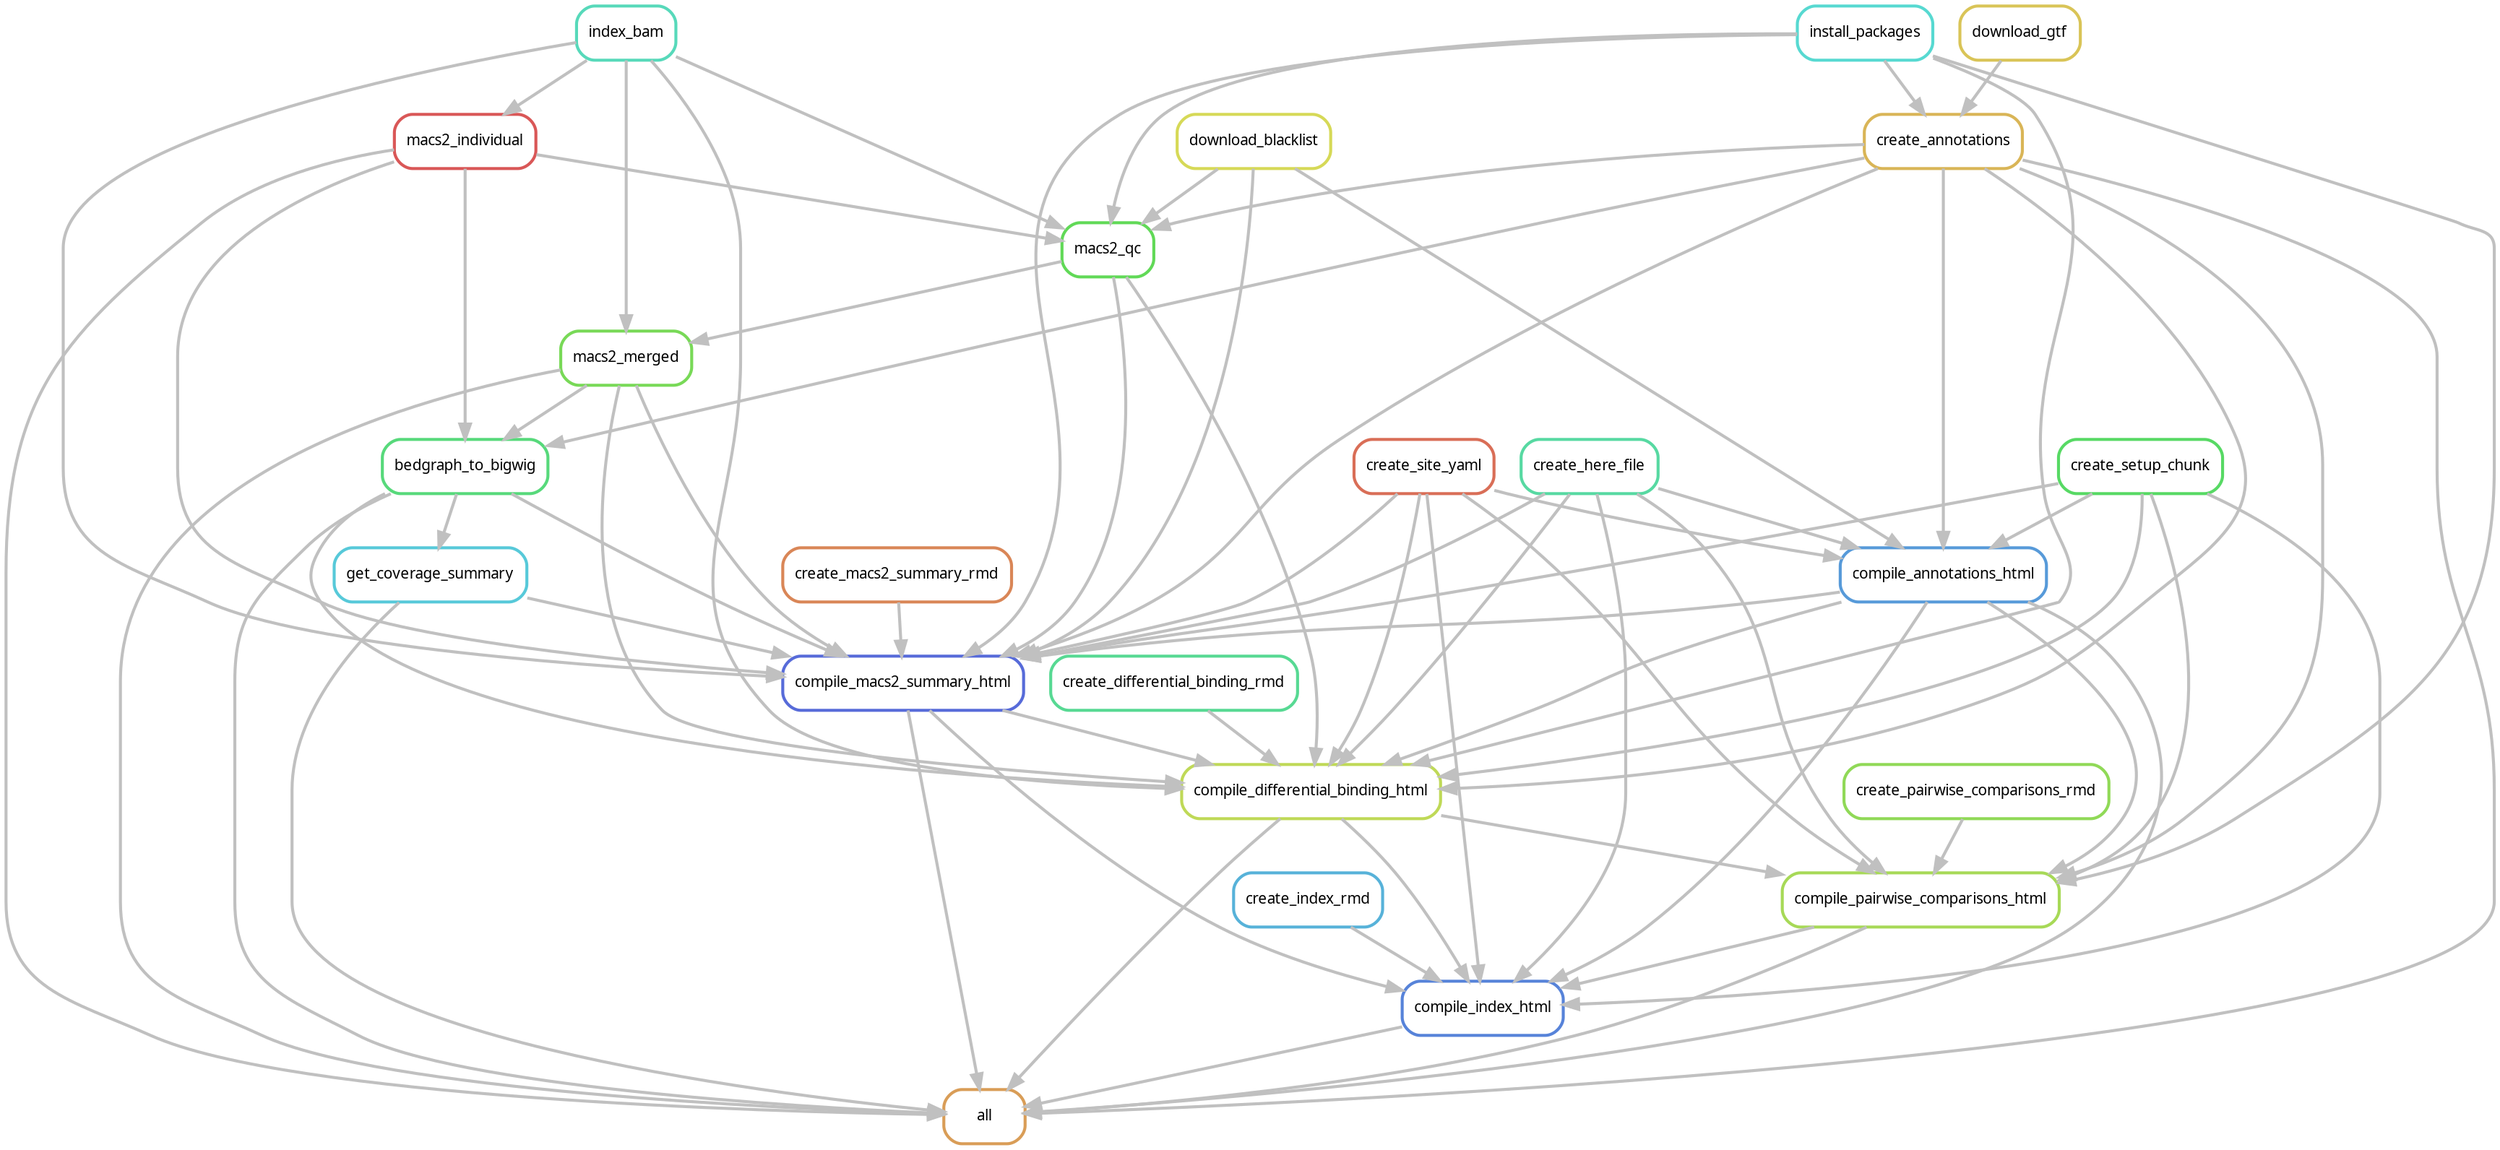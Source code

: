 digraph snakemake_dag {
    graph[bgcolor=white, margin=0];
    node[shape=box, style=rounded, fontname=sans,                 fontsize=10, penwidth=2];
    edge[penwidth=2, color=grey];
	0[label = "all", color = "0.09 0.6 0.85", style="rounded"];
	1[label = "create_annotations", color = "0.12 0.6 0.85", style="rounded"];
	2[label = "download_gtf", color = "0.14 0.6 0.85", style="rounded"];
	3[label = "install_packages", color = "0.49 0.6 0.85", style="rounded"];
	4[label = "compile_annotations_html", color = "0.58 0.6 0.85", style="rounded"];
	5[label = "download_blacklist", color = "0.17 0.6 0.85", style="rounded"];
	6[label = "create_here_file", color = "0.43 0.6 0.85", style="rounded"];
	7[label = "create_setup_chunk", color = "0.35 0.6 0.85", style="rounded"];
	8[label = "create_site_yaml", color = "0.03 0.6 0.85", style="rounded"];
	9[label = "compile_macs2_summary_html", color = "0.64 0.6 0.85", style="rounded"];
	10[label = "index_bam", color = "0.46 0.6 0.85", style="rounded"];
	11[label = "bedgraph_to_bigwig", color = "0.38 0.6 0.85", style="rounded"];
	12[label = "macs2_merged", color = "0.29 0.6 0.85", style="rounded"];
	13[label = "macs2_qc", color = "0.32 0.6 0.85", style="rounded"];
	14[label = "macs2_individual", color = "0.00 0.6 0.85", style="rounded"];
	15[label = "get_coverage_summary", color = "0.52 0.6 0.85", style="rounded"];
	16[label = "create_macs2_summary_rmd", color = "0.06 0.6 0.85", style="rounded"];
	17[label = "compile_differential_binding_html", color = "0.20 0.6 0.85", style="rounded"];
	18[label = "create_differential_binding_rmd", color = "0.41 0.6 0.85", style="rounded"];
	19[label = "compile_pairwise_comparisons_html", color = "0.23 0.6 0.85", style="rounded"];
	20[label = "create_pairwise_comparisons_rmd", color = "0.26 0.6 0.85", style="rounded"];
	21[label = "compile_index_html", color = "0.61 0.6 0.85", style="rounded"];
	22[label = "create_index_rmd", color = "0.55 0.6 0.85", style="rounded"];
	1 -> 0
	15 -> 0
	14 -> 0
	11 -> 0
	17 -> 0
	19 -> 0
	4 -> 0
	21 -> 0
	12 -> 0
	9 -> 0
	2 -> 1
	3 -> 1
	1 -> 4
	5 -> 4
	7 -> 4
	6 -> 4
	8 -> 4
	1 -> 9
	15 -> 9
	5 -> 9
	13 -> 9
	14 -> 9
	11 -> 9
	7 -> 9
	6 -> 9
	16 -> 9
	8 -> 9
	4 -> 9
	10 -> 9
	12 -> 9
	3 -> 9
	14 -> 11
	12 -> 11
	1 -> 11
	10 -> 12
	13 -> 12
	1 -> 13
	5 -> 13
	14 -> 13
	10 -> 13
	3 -> 13
	10 -> 14
	11 -> 15
	1 -> 17
	18 -> 17
	13 -> 17
	11 -> 17
	7 -> 17
	6 -> 17
	8 -> 17
	3 -> 17
	4 -> 17
	10 -> 17
	12 -> 17
	9 -> 17
	1 -> 19
	7 -> 19
	17 -> 19
	6 -> 19
	8 -> 19
	20 -> 19
	4 -> 19
	3 -> 19
	7 -> 21
	17 -> 21
	6 -> 21
	19 -> 21
	8 -> 21
	22 -> 21
	4 -> 21
	9 -> 21
}            
